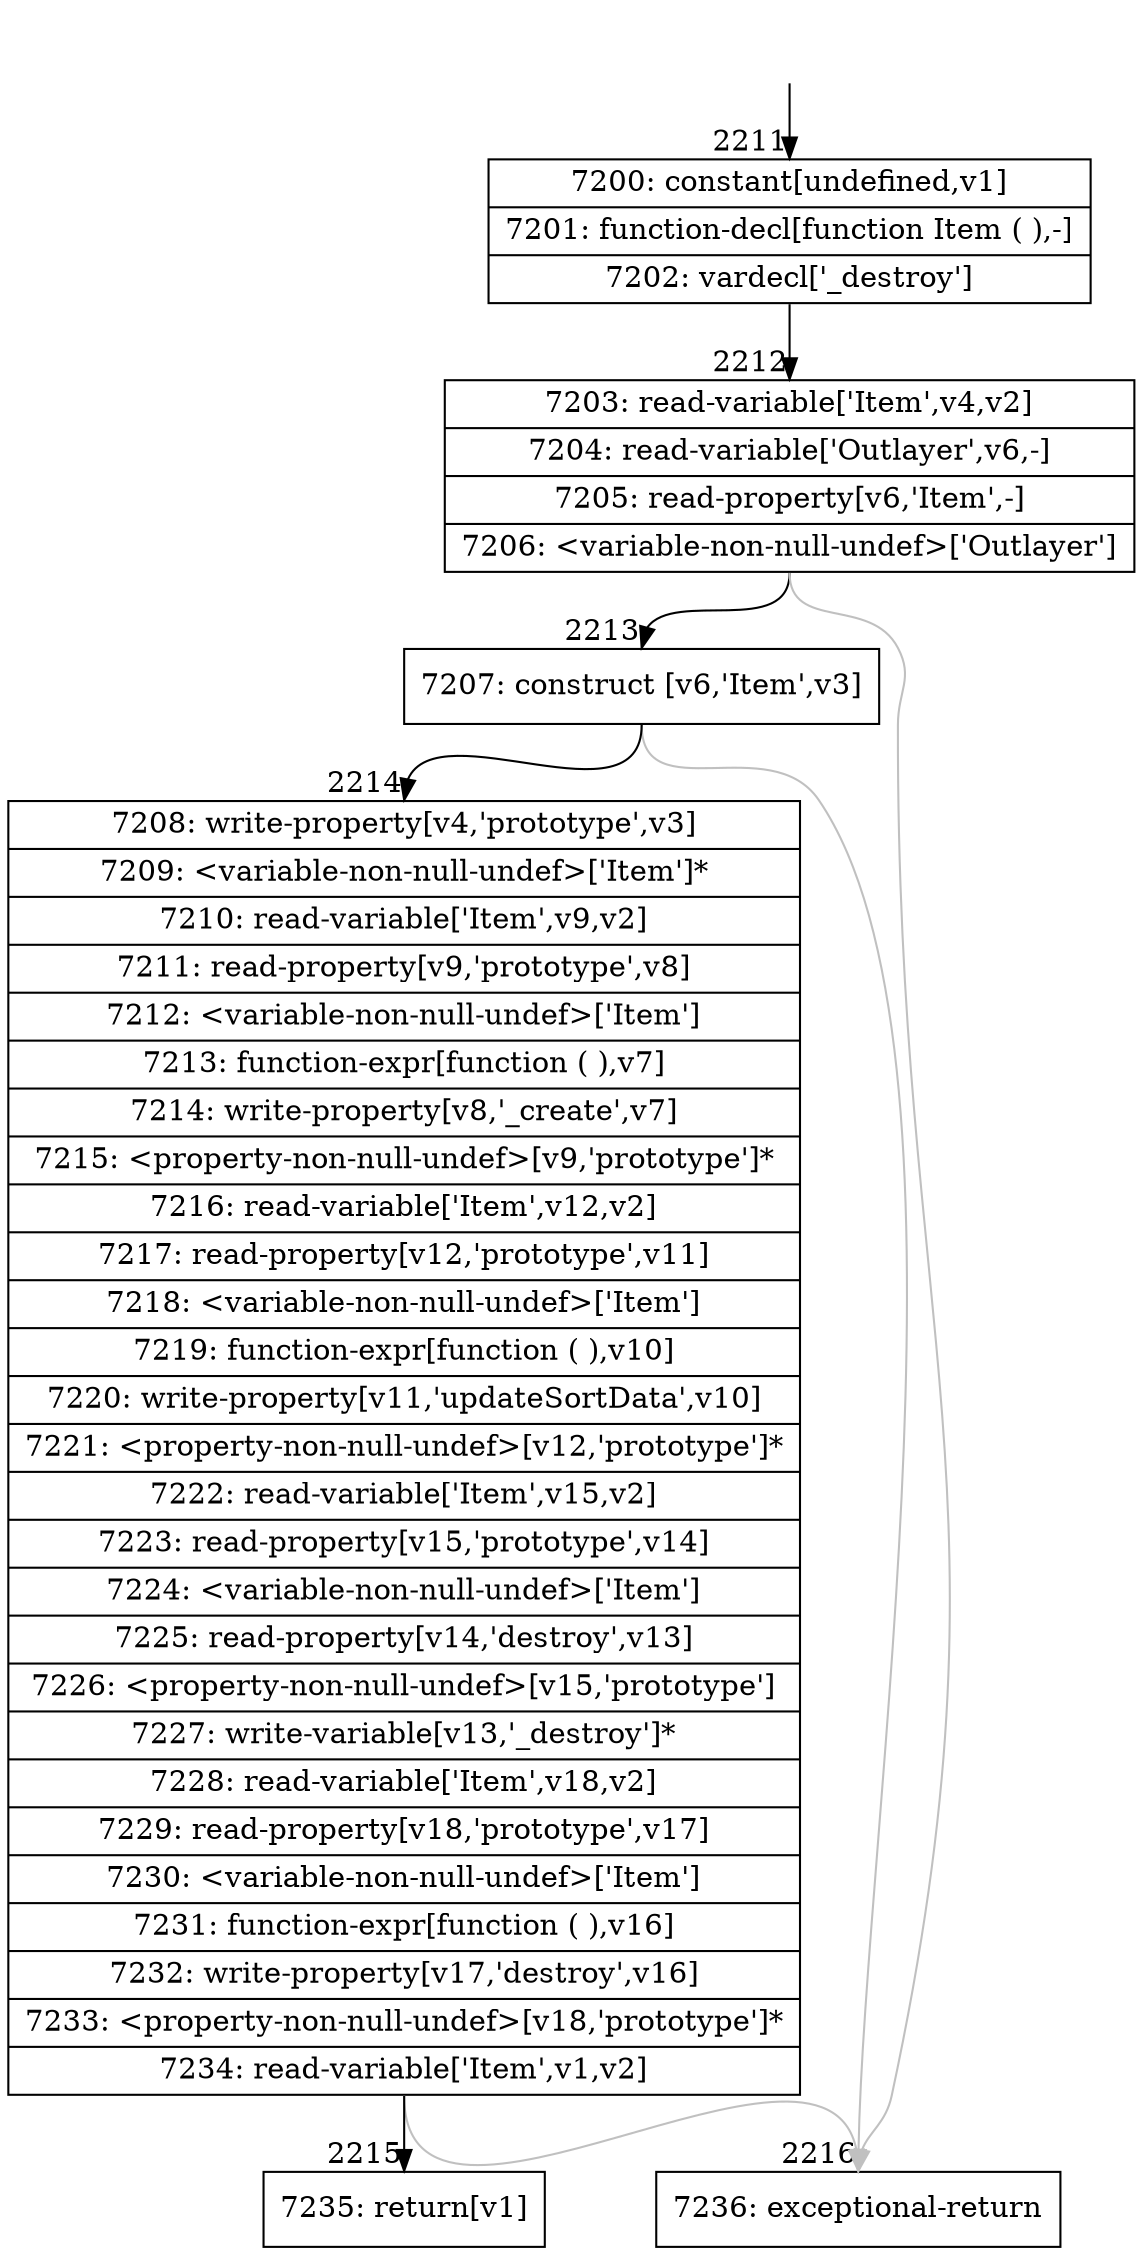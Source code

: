 digraph {
rankdir="TD"
BB_entry197[shape=none,label=""];
BB_entry197 -> BB2211 [tailport=s, headport=n, headlabel="    2211"]
BB2211 [shape=record label="{7200: constant[undefined,v1]|7201: function-decl[function Item ( ),-]|7202: vardecl['_destroy']}" ] 
BB2211 -> BB2212 [tailport=s, headport=n, headlabel="      2212"]
BB2212 [shape=record label="{7203: read-variable['Item',v4,v2]|7204: read-variable['Outlayer',v6,-]|7205: read-property[v6,'Item',-]|7206: \<variable-non-null-undef\>['Outlayer']}" ] 
BB2212 -> BB2213 [tailport=s, headport=n, headlabel="      2213"]
BB2212 -> BB2216 [tailport=s, headport=n, color=gray, headlabel="      2216"]
BB2213 [shape=record label="{7207: construct [v6,'Item',v3]}" ] 
BB2213 -> BB2214 [tailport=s, headport=n, headlabel="      2214"]
BB2213 -> BB2216 [tailport=s, headport=n, color=gray]
BB2214 [shape=record label="{7208: write-property[v4,'prototype',v3]|7209: \<variable-non-null-undef\>['Item']*|7210: read-variable['Item',v9,v2]|7211: read-property[v9,'prototype',v8]|7212: \<variable-non-null-undef\>['Item']|7213: function-expr[function ( ),v7]|7214: write-property[v8,'_create',v7]|7215: \<property-non-null-undef\>[v9,'prototype']*|7216: read-variable['Item',v12,v2]|7217: read-property[v12,'prototype',v11]|7218: \<variable-non-null-undef\>['Item']|7219: function-expr[function ( ),v10]|7220: write-property[v11,'updateSortData',v10]|7221: \<property-non-null-undef\>[v12,'prototype']*|7222: read-variable['Item',v15,v2]|7223: read-property[v15,'prototype',v14]|7224: \<variable-non-null-undef\>['Item']|7225: read-property[v14,'destroy',v13]|7226: \<property-non-null-undef\>[v15,'prototype']|7227: write-variable[v13,'_destroy']*|7228: read-variable['Item',v18,v2]|7229: read-property[v18,'prototype',v17]|7230: \<variable-non-null-undef\>['Item']|7231: function-expr[function ( ),v16]|7232: write-property[v17,'destroy',v16]|7233: \<property-non-null-undef\>[v18,'prototype']*|7234: read-variable['Item',v1,v2]}" ] 
BB2214 -> BB2215 [tailport=s, headport=n, headlabel="      2215"]
BB2214 -> BB2216 [tailport=s, headport=n, color=gray]
BB2215 [shape=record label="{7235: return[v1]}" ] 
BB2216 [shape=record label="{7236: exceptional-return}" ] 
//#$~ 3061
}
